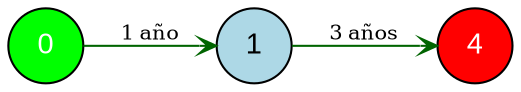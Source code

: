 digraph PlanOptimo {
    rankdir=LR;
    node [shape=circle, style=filled, fillcolor=lightblue, fontname=Arial];
    edge [color=darkgreen, arrowhead=vee, arrowsize=0.8];

    "0" [fillcolor=green, fontcolor=white];
    "1";
    "4" [fillcolor=red, fontcolor=white];

    "0" -> "1" [label="1 año", fontsize=10];
    "1" -> "4" [label="3 años", fontsize=10];
}
